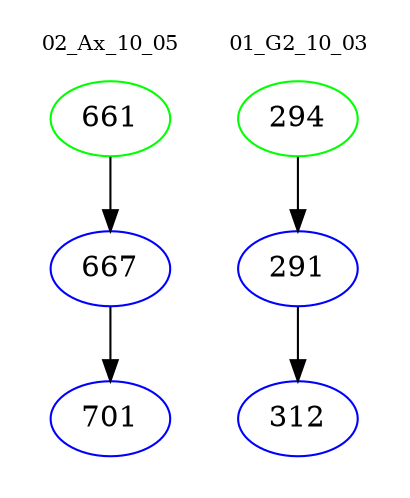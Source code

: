 digraph{
subgraph cluster_0 {
color = white
label = "02_Ax_10_05";
fontsize=10;
T0_661 [label="661", color="green"]
T0_661 -> T0_667 [color="black"]
T0_667 [label="667", color="blue"]
T0_667 -> T0_701 [color="black"]
T0_701 [label="701", color="blue"]
}
subgraph cluster_1 {
color = white
label = "01_G2_10_03";
fontsize=10;
T1_294 [label="294", color="green"]
T1_294 -> T1_291 [color="black"]
T1_291 [label="291", color="blue"]
T1_291 -> T1_312 [color="black"]
T1_312 [label="312", color="blue"]
}
}
